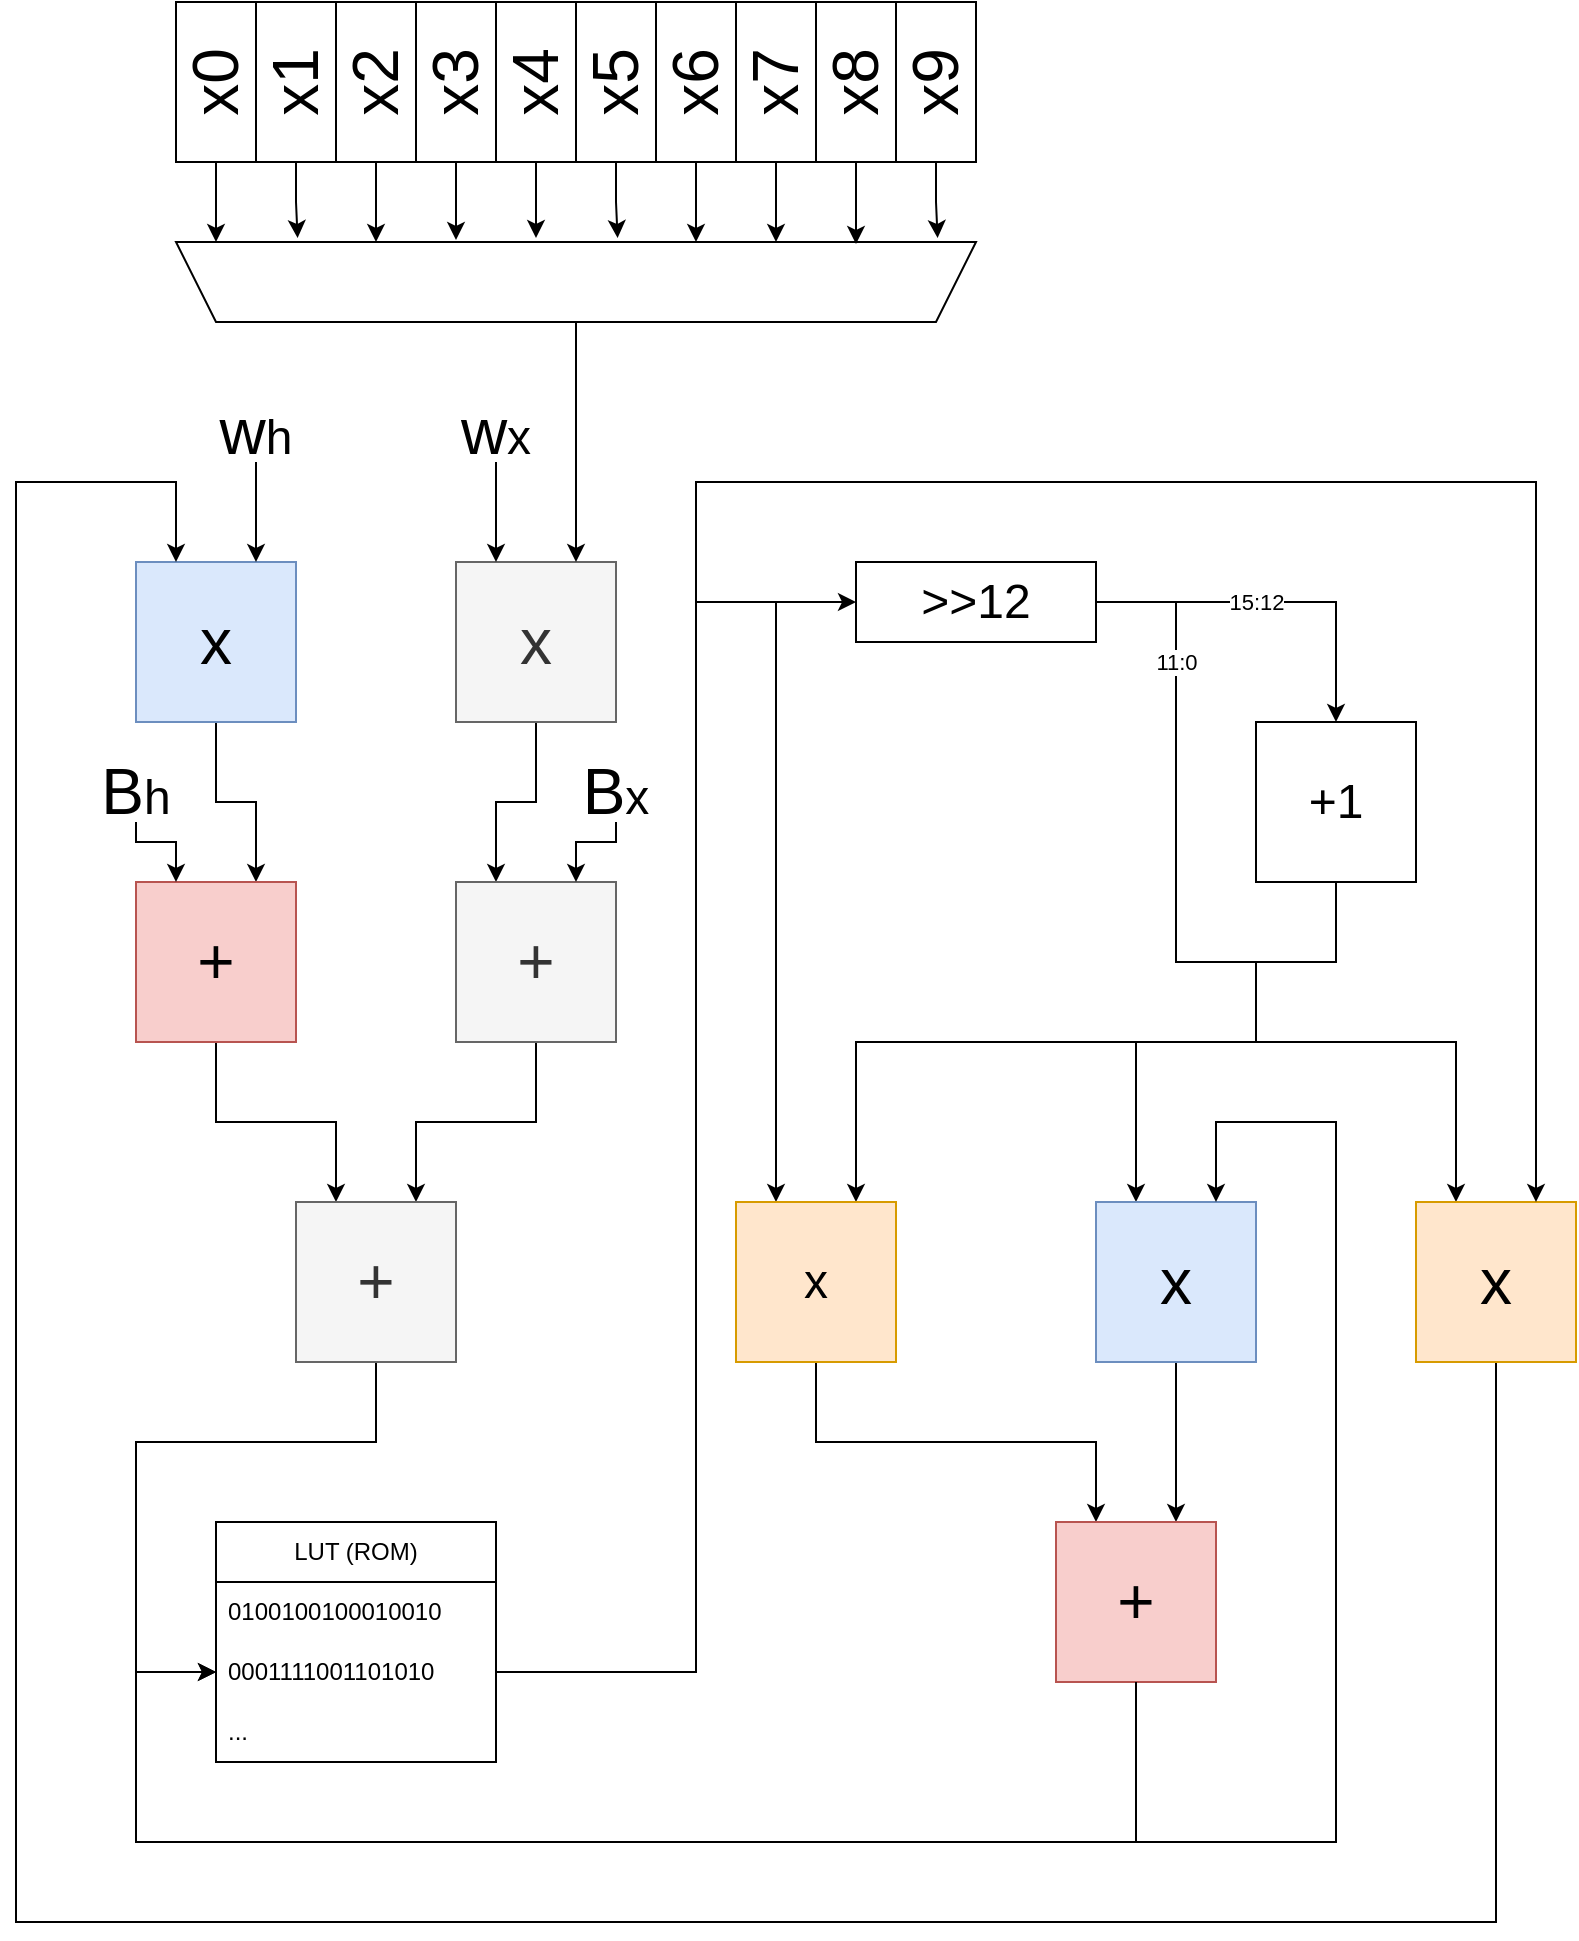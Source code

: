 <mxfile version="24.4.0" type="github">
  <diagram name="Pagina-1" id="fvYqxe4pIWD3eZ9eRgZS">
    <mxGraphModel dx="1235" dy="1793" grid="1" gridSize="10" guides="1" tooltips="1" connect="1" arrows="1" fold="1" page="1" pageScale="1" pageWidth="827" pageHeight="1169" math="0" shadow="0">
      <root>
        <mxCell id="0" />
        <mxCell id="1" parent="0" />
        <mxCell id="ENTtIncBovZt0sLsYfHK-17" style="edgeStyle=orthogonalEdgeStyle;rounded=0;orthogonalLoop=1;jettySize=auto;html=1;entryX=0.75;entryY=0;entryDx=0;entryDy=0;fontSize=32;" parent="1" source="ENTtIncBovZt0sLsYfHK-1" target="ENTtIncBovZt0sLsYfHK-13" edge="1">
          <mxGeometry relative="1" as="geometry">
            <Array as="points">
              <mxPoint x="120" y="-760" />
              <mxPoint x="140" y="-760" />
            </Array>
          </mxGeometry>
        </mxCell>
        <mxCell id="ENTtIncBovZt0sLsYfHK-1" value="x" style="whiteSpace=wrap;html=1;aspect=fixed;fontSize=32;fillColor=#dae8fc;strokeColor=#6c8ebf;" parent="1" vertex="1">
          <mxGeometry x="80" y="-880" width="80" height="80" as="geometry" />
        </mxCell>
        <mxCell id="ENTtIncBovZt0sLsYfHK-18" style="edgeStyle=orthogonalEdgeStyle;rounded=0;orthogonalLoop=1;jettySize=auto;html=1;entryX=0.25;entryY=0;entryDx=0;entryDy=0;fontSize=32;" parent="1" source="ENTtIncBovZt0sLsYfHK-2" target="ENTtIncBovZt0sLsYfHK-14" edge="1">
          <mxGeometry relative="1" as="geometry">
            <Array as="points">
              <mxPoint x="280" y="-760" />
              <mxPoint x="260" y="-760" />
            </Array>
          </mxGeometry>
        </mxCell>
        <mxCell id="ENTtIncBovZt0sLsYfHK-2" value="x" style="whiteSpace=wrap;html=1;aspect=fixed;fontSize=32;fillColor=#f5f5f5;strokeColor=#666666;fontColor=#333333;" parent="1" vertex="1">
          <mxGeometry x="240" y="-880" width="80" height="80" as="geometry" />
        </mxCell>
        <mxCell id="ENTtIncBovZt0sLsYfHK-19" style="edgeStyle=orthogonalEdgeStyle;rounded=0;orthogonalLoop=1;jettySize=auto;html=1;entryX=0.25;entryY=0;entryDx=0;entryDy=0;fontSize=32;" parent="1" source="ENTtIncBovZt0sLsYfHK-13" target="ENTtIncBovZt0sLsYfHK-15" edge="1">
          <mxGeometry relative="1" as="geometry" />
        </mxCell>
        <mxCell id="ENTtIncBovZt0sLsYfHK-13" value="+" style="whiteSpace=wrap;html=1;aspect=fixed;fontSize=32;fillColor=#f8cecc;strokeColor=#b85450;" parent="1" vertex="1">
          <mxGeometry x="80.0" y="-720" width="80" height="80" as="geometry" />
        </mxCell>
        <mxCell id="ENTtIncBovZt0sLsYfHK-20" style="edgeStyle=orthogonalEdgeStyle;rounded=0;orthogonalLoop=1;jettySize=auto;html=1;entryX=0.75;entryY=0;entryDx=0;entryDy=0;fontSize=32;" parent="1" source="ENTtIncBovZt0sLsYfHK-14" target="ENTtIncBovZt0sLsYfHK-15" edge="1">
          <mxGeometry relative="1" as="geometry" />
        </mxCell>
        <mxCell id="ENTtIncBovZt0sLsYfHK-14" value="+" style="whiteSpace=wrap;html=1;aspect=fixed;fontSize=32;fillColor=#f5f5f5;fontColor=#333333;strokeColor=#666666;" parent="1" vertex="1">
          <mxGeometry x="240" y="-720" width="80" height="80" as="geometry" />
        </mxCell>
        <mxCell id="ENTtIncBovZt0sLsYfHK-21" style="edgeStyle=orthogonalEdgeStyle;rounded=0;orthogonalLoop=1;jettySize=auto;html=1;fontSize=32;entryX=0;entryY=0.5;entryDx=0;entryDy=0;" parent="1" source="ENTtIncBovZt0sLsYfHK-15" target="y4WPc9SckY7Fzcuq6cTp-13" edge="1">
          <mxGeometry relative="1" as="geometry">
            <mxPoint x="110" y="-320" as="targetPoint" />
            <Array as="points">
              <mxPoint x="200" y="-440" />
              <mxPoint x="80" y="-440" />
              <mxPoint x="80" y="-325" />
            </Array>
          </mxGeometry>
        </mxCell>
        <mxCell id="ENTtIncBovZt0sLsYfHK-15" value="+" style="whiteSpace=wrap;html=1;aspect=fixed;fontSize=32;fillColor=#f5f5f5;fontColor=#333333;strokeColor=#666666;" parent="1" vertex="1">
          <mxGeometry x="160" y="-560" width="80" height="80" as="geometry" />
        </mxCell>
        <mxCell id="SjGZ7XnzuUCKEzDJ_2xf-27" style="edgeStyle=orthogonalEdgeStyle;rounded=0;orthogonalLoop=1;jettySize=auto;html=1;entryX=0.75;entryY=0;entryDx=0;entryDy=0;exitX=0.5;exitY=0;exitDx=0;exitDy=0;" parent="1" source="SjGZ7XnzuUCKEzDJ_2xf-13" target="ENTtIncBovZt0sLsYfHK-2" edge="1">
          <mxGeometry relative="1" as="geometry">
            <mxPoint x="320.0" y="-960" as="sourcePoint" />
            <Array as="points">
              <mxPoint x="300" y="-1000" />
            </Array>
          </mxGeometry>
        </mxCell>
        <mxCell id="SjGZ7XnzuUCKEzDJ_2xf-30" value="" style="edgeStyle=orthogonalEdgeStyle;rounded=0;orthogonalLoop=1;jettySize=auto;html=1;entryX=0.25;entryY=0;entryDx=0;entryDy=0;" parent="1" source="SjGZ7XnzuUCKEzDJ_2xf-29" target="ENTtIncBovZt0sLsYfHK-2" edge="1">
          <mxGeometry relative="1" as="geometry">
            <Array as="points">
              <mxPoint x="260" y="-900" />
              <mxPoint x="260" y="-900" />
            </Array>
          </mxGeometry>
        </mxCell>
        <mxCell id="SjGZ7XnzuUCKEzDJ_2xf-29" value="w&lt;font style=&quot;font-size: 24px;&quot;&gt;x&lt;/font&gt;" style="text;html=1;align=center;verticalAlign=middle;whiteSpace=wrap;rounded=0;fontSize=32;" parent="1" vertex="1">
          <mxGeometry x="230" y="-960" width="60" height="30" as="geometry" />
        </mxCell>
        <mxCell id="SjGZ7XnzuUCKEzDJ_2xf-31" value="" style="edgeStyle=orthogonalEdgeStyle;rounded=0;orthogonalLoop=1;jettySize=auto;html=1;entryX=0.75;entryY=0;entryDx=0;entryDy=0;" parent="1" source="SjGZ7XnzuUCKEzDJ_2xf-32" target="ENTtIncBovZt0sLsYfHK-1" edge="1">
          <mxGeometry relative="1" as="geometry">
            <mxPoint x="290" y="-860" as="targetPoint" />
            <Array as="points" />
            <mxPoint x="140" y="-925" as="sourcePoint" />
          </mxGeometry>
        </mxCell>
        <mxCell id="SjGZ7XnzuUCKEzDJ_2xf-32" value="w&lt;font style=&quot;font-size: 24px;&quot;&gt;h&lt;/font&gt;" style="text;html=1;align=center;verticalAlign=middle;whiteSpace=wrap;rounded=0;fontSize=32;" parent="1" vertex="1">
          <mxGeometry x="110" y="-960" width="60" height="30" as="geometry" />
        </mxCell>
        <mxCell id="SjGZ7XnzuUCKEzDJ_2xf-34" value="" style="edgeStyle=orthogonalEdgeStyle;rounded=0;orthogonalLoop=1;jettySize=auto;html=1;exitX=0.5;exitY=1;exitDx=0;exitDy=0;" parent="1" source="SjGZ7XnzuUCKEzDJ_2xf-35" edge="1">
          <mxGeometry relative="1" as="geometry">
            <mxPoint x="300" y="-720" as="targetPoint" />
            <Array as="points">
              <mxPoint x="320" y="-740" />
              <mxPoint x="300" y="-740" />
            </Array>
            <mxPoint x="300.003" y="-750" as="sourcePoint" />
          </mxGeometry>
        </mxCell>
        <mxCell id="SjGZ7XnzuUCKEzDJ_2xf-35" value="B&lt;font style=&quot;font-size: 24px;&quot;&gt;x&lt;/font&gt;" style="text;html=1;align=center;verticalAlign=middle;whiteSpace=wrap;rounded=0;fontSize=32;" parent="1" vertex="1">
          <mxGeometry x="290" y="-780" width="60" height="30" as="geometry" />
        </mxCell>
        <mxCell id="SjGZ7XnzuUCKEzDJ_2xf-36" value="" style="edgeStyle=orthogonalEdgeStyle;rounded=0;orthogonalLoop=1;jettySize=auto;html=1;exitX=0.5;exitY=1;exitDx=0;exitDy=0;" parent="1" source="SjGZ7XnzuUCKEzDJ_2xf-37" edge="1">
          <mxGeometry relative="1" as="geometry">
            <mxPoint x="100" y="-720" as="targetPoint" />
            <Array as="points">
              <mxPoint x="80" y="-740" />
              <mxPoint x="100" y="-740" />
            </Array>
          </mxGeometry>
        </mxCell>
        <mxCell id="SjGZ7XnzuUCKEzDJ_2xf-37" value="B&lt;font style=&quot;font-size: 24px;&quot;&gt;h&lt;/font&gt;" style="text;html=1;align=center;verticalAlign=middle;whiteSpace=wrap;rounded=0;fontSize=32;" parent="1" vertex="1">
          <mxGeometry x="50.0" y="-780" width="60" height="30" as="geometry" />
        </mxCell>
        <mxCell id="ilXzCgWpwGy2kfq2LTiU-7" style="edgeStyle=orthogonalEdgeStyle;rounded=0;orthogonalLoop=1;jettySize=auto;html=1;entryX=0.5;entryY=0;entryDx=0;entryDy=0;" parent="1" source="ilXzCgWpwGy2kfq2LTiU-2" target="ilXzCgWpwGy2kfq2LTiU-6" edge="1">
          <mxGeometry relative="1" as="geometry" />
        </mxCell>
        <mxCell id="ilXzCgWpwGy2kfq2LTiU-11" value="15:12" style="edgeLabel;html=1;align=center;verticalAlign=middle;resizable=0;points=[];" parent="ilXzCgWpwGy2kfq2LTiU-7" vertex="1" connectable="0">
          <mxGeometry x="-0.111" y="-2" relative="1" as="geometry">
            <mxPoint y="-2" as="offset" />
          </mxGeometry>
        </mxCell>
        <mxCell id="ilXzCgWpwGy2kfq2LTiU-8" style="edgeStyle=orthogonalEdgeStyle;rounded=0;orthogonalLoop=1;jettySize=auto;html=1;endArrow=none;endFill=0;" parent="1" source="ilXzCgWpwGy2kfq2LTiU-2" edge="1">
          <mxGeometry relative="1" as="geometry">
            <mxPoint x="640" y="-680" as="targetPoint" />
            <Array as="points">
              <mxPoint x="600" y="-860" />
              <mxPoint x="600" y="-680" />
              <mxPoint x="630" y="-680" />
            </Array>
          </mxGeometry>
        </mxCell>
        <mxCell id="ilXzCgWpwGy2kfq2LTiU-12" value="&lt;div&gt;11:0&lt;/div&gt;" style="edgeLabel;html=1;align=center;verticalAlign=middle;resizable=0;points=[];" parent="ilXzCgWpwGy2kfq2LTiU-8" vertex="1" connectable="0">
          <mxGeometry x="0.032" y="1" relative="1" as="geometry">
            <mxPoint x="-1" y="-64" as="offset" />
          </mxGeometry>
        </mxCell>
        <mxCell id="ilXzCgWpwGy2kfq2LTiU-2" value="&lt;font style=&quot;font-size: 24px;&quot;&gt;&amp;gt;&amp;gt;12&lt;/font&gt;" style="rounded=0;whiteSpace=wrap;html=1;" parent="1" vertex="1">
          <mxGeometry x="440" y="-880" width="120" height="40" as="geometry" />
        </mxCell>
        <mxCell id="ilXzCgWpwGy2kfq2LTiU-3" style="edgeStyle=orthogonalEdgeStyle;rounded=0;orthogonalLoop=1;jettySize=auto;html=1;entryX=0;entryY=0.5;entryDx=0;entryDy=0;exitX=1;exitY=0.5;exitDx=0;exitDy=0;" parent="1" source="y4WPc9SckY7Fzcuq6cTp-13" target="ilXzCgWpwGy2kfq2LTiU-2" edge="1">
          <mxGeometry relative="1" as="geometry">
            <Array as="points">
              <mxPoint x="360" y="-325" />
              <mxPoint x="360" y="-860" />
            </Array>
            <mxPoint x="430.0" y="-360.394" as="sourcePoint" />
          </mxGeometry>
        </mxCell>
        <mxCell id="y4WPc9SckY7Fzcuq6cTp-17" style="edgeStyle=orthogonalEdgeStyle;rounded=0;orthogonalLoop=1;jettySize=auto;html=1;entryX=0.25;entryY=0;entryDx=0;entryDy=0;" edge="1" parent="1" source="ilXzCgWpwGy2kfq2LTiU-6" target="ilXzCgWpwGy2kfq2LTiU-161">
          <mxGeometry relative="1" as="geometry">
            <mxPoint x="640" y="-560" as="targetPoint" />
            <Array as="points">
              <mxPoint x="680" y="-680" />
              <mxPoint x="640" y="-680" />
              <mxPoint x="640" y="-640" />
              <mxPoint x="580" y="-640" />
            </Array>
          </mxGeometry>
        </mxCell>
        <mxCell id="ilXzCgWpwGy2kfq2LTiU-6" value="&lt;font style=&quot;font-size: 24px;&quot;&gt;+1&lt;/font&gt;" style="whiteSpace=wrap;html=1;aspect=fixed;" parent="1" vertex="1">
          <mxGeometry x="640" y="-800" width="80" height="80" as="geometry" />
        </mxCell>
        <mxCell id="ilXzCgWpwGy2kfq2LTiU-13" value="" style="group;rotation=-90;" parent="1" vertex="1" connectable="0">
          <mxGeometry x="220" y="-1280" width="160" height="400" as="geometry" />
        </mxCell>
        <mxCell id="SjGZ7XnzuUCKEzDJ_2xf-1" value="x4" style="rounded=0;whiteSpace=wrap;html=1;fontSize=32;rotation=-90;" parent="ilXzCgWpwGy2kfq2LTiU-13" vertex="1">
          <mxGeometry x="20" y="140" width="80" height="40" as="geometry" />
        </mxCell>
        <mxCell id="SjGZ7XnzuUCKEzDJ_2xf-2" value="x5" style="rounded=0;whiteSpace=wrap;html=1;fontSize=32;rotation=-90;" parent="ilXzCgWpwGy2kfq2LTiU-13" vertex="1">
          <mxGeometry x="60" y="140" width="80" height="40" as="geometry" />
        </mxCell>
        <mxCell id="SjGZ7XnzuUCKEzDJ_2xf-4" value="x6" style="rounded=0;whiteSpace=wrap;html=1;fontSize=32;rotation=-90;" parent="ilXzCgWpwGy2kfq2LTiU-13" vertex="1">
          <mxGeometry x="100" y="140" width="80" height="40" as="geometry" />
        </mxCell>
        <mxCell id="SjGZ7XnzuUCKEzDJ_2xf-5" value="x7" style="rounded=0;whiteSpace=wrap;html=1;fontSize=32;rotation=-90;" parent="ilXzCgWpwGy2kfq2LTiU-13" vertex="1">
          <mxGeometry x="140" y="140" width="80" height="40" as="geometry" />
        </mxCell>
        <mxCell id="SjGZ7XnzuUCKEzDJ_2xf-6" value="x9" style="rounded=0;whiteSpace=wrap;html=1;fontSize=32;rotation=-90;" parent="ilXzCgWpwGy2kfq2LTiU-13" vertex="1">
          <mxGeometry x="220" y="140" width="80" height="40" as="geometry" />
        </mxCell>
        <mxCell id="SjGZ7XnzuUCKEzDJ_2xf-8" value="x8" style="rounded=0;whiteSpace=wrap;html=1;fontSize=32;rotation=-90;" parent="ilXzCgWpwGy2kfq2LTiU-13" vertex="1">
          <mxGeometry x="180" y="140" width="80" height="40" as="geometry" />
        </mxCell>
        <mxCell id="SjGZ7XnzuUCKEzDJ_2xf-9" value="x0" style="rounded=0;whiteSpace=wrap;html=1;fontSize=32;rotation=-90;" parent="ilXzCgWpwGy2kfq2LTiU-13" vertex="1">
          <mxGeometry x="-140" y="140" width="80" height="40" as="geometry" />
        </mxCell>
        <mxCell id="SjGZ7XnzuUCKEzDJ_2xf-10" value="x1" style="rounded=0;whiteSpace=wrap;html=1;fontSize=32;rotation=-90;" parent="ilXzCgWpwGy2kfq2LTiU-13" vertex="1">
          <mxGeometry x="-100" y="140" width="80" height="40" as="geometry" />
        </mxCell>
        <mxCell id="SjGZ7XnzuUCKEzDJ_2xf-24" style="edgeStyle=orthogonalEdgeStyle;rounded=0;orthogonalLoop=1;jettySize=auto;html=1;entryX=0.75;entryY=1;entryDx=0;entryDy=0;" parent="ilXzCgWpwGy2kfq2LTiU-13" source="SjGZ7XnzuUCKEzDJ_2xf-11" target="SjGZ7XnzuUCKEzDJ_2xf-13" edge="1">
          <mxGeometry relative="1" as="geometry" />
        </mxCell>
        <mxCell id="SjGZ7XnzuUCKEzDJ_2xf-11" value="x2" style="rounded=0;whiteSpace=wrap;html=1;fontSize=32;rotation=-90;" parent="ilXzCgWpwGy2kfq2LTiU-13" vertex="1">
          <mxGeometry x="-60" y="140" width="80" height="40" as="geometry" />
        </mxCell>
        <mxCell id="SjGZ7XnzuUCKEzDJ_2xf-12" value="x3" style="rounded=0;whiteSpace=wrap;html=1;fontSize=32;rotation=-90;" parent="ilXzCgWpwGy2kfq2LTiU-13" vertex="1">
          <mxGeometry x="-20" y="140" width="80" height="40" as="geometry" />
        </mxCell>
        <mxCell id="SjGZ7XnzuUCKEzDJ_2xf-13" value="" style="shape=trapezoid;perimeter=trapezoidPerimeter;whiteSpace=wrap;html=1;fixedSize=1;rotation=-180;" parent="ilXzCgWpwGy2kfq2LTiU-13" vertex="1">
          <mxGeometry x="-120" y="240" width="400" height="40" as="geometry" />
        </mxCell>
        <mxCell id="SjGZ7XnzuUCKEzDJ_2xf-16" style="edgeStyle=orthogonalEdgeStyle;rounded=0;orthogonalLoop=1;jettySize=auto;html=1;entryX=0.048;entryY=1.05;entryDx=0;entryDy=0;entryPerimeter=0;" parent="ilXzCgWpwGy2kfq2LTiU-13" source="SjGZ7XnzuUCKEzDJ_2xf-6" target="SjGZ7XnzuUCKEzDJ_2xf-13" edge="1">
          <mxGeometry relative="1" as="geometry" />
        </mxCell>
        <mxCell id="SjGZ7XnzuUCKEzDJ_2xf-17" style="edgeStyle=orthogonalEdgeStyle;rounded=0;orthogonalLoop=1;jettySize=auto;html=1;" parent="ilXzCgWpwGy2kfq2LTiU-13" source="SjGZ7XnzuUCKEzDJ_2xf-8" edge="1">
          <mxGeometry relative="1" as="geometry">
            <mxPoint x="220" y="241" as="targetPoint" />
          </mxGeometry>
        </mxCell>
        <mxCell id="SjGZ7XnzuUCKEzDJ_2xf-18" style="edgeStyle=orthogonalEdgeStyle;rounded=0;orthogonalLoop=1;jettySize=auto;html=1;entryX=0.25;entryY=1;entryDx=0;entryDy=0;" parent="ilXzCgWpwGy2kfq2LTiU-13" source="SjGZ7XnzuUCKEzDJ_2xf-5" target="SjGZ7XnzuUCKEzDJ_2xf-13" edge="1">
          <mxGeometry relative="1" as="geometry" />
        </mxCell>
        <mxCell id="SjGZ7XnzuUCKEzDJ_2xf-20" style="edgeStyle=orthogonalEdgeStyle;rounded=0;orthogonalLoop=1;jettySize=auto;html=1;entryX=0.35;entryY=1;entryDx=0;entryDy=0;entryPerimeter=0;" parent="ilXzCgWpwGy2kfq2LTiU-13" source="SjGZ7XnzuUCKEzDJ_2xf-4" target="SjGZ7XnzuUCKEzDJ_2xf-13" edge="1">
          <mxGeometry relative="1" as="geometry" />
        </mxCell>
        <mxCell id="SjGZ7XnzuUCKEzDJ_2xf-21" style="edgeStyle=orthogonalEdgeStyle;rounded=0;orthogonalLoop=1;jettySize=auto;html=1;entryX=0.448;entryY=1.05;entryDx=0;entryDy=0;entryPerimeter=0;" parent="ilXzCgWpwGy2kfq2LTiU-13" source="SjGZ7XnzuUCKEzDJ_2xf-2" target="SjGZ7XnzuUCKEzDJ_2xf-13" edge="1">
          <mxGeometry relative="1" as="geometry" />
        </mxCell>
        <mxCell id="SjGZ7XnzuUCKEzDJ_2xf-22" style="edgeStyle=orthogonalEdgeStyle;rounded=0;orthogonalLoop=1;jettySize=auto;html=1;entryX=0.55;entryY=1.05;entryDx=0;entryDy=0;entryPerimeter=0;" parent="ilXzCgWpwGy2kfq2LTiU-13" source="SjGZ7XnzuUCKEzDJ_2xf-1" target="SjGZ7XnzuUCKEzDJ_2xf-13" edge="1">
          <mxGeometry relative="1" as="geometry" />
        </mxCell>
        <mxCell id="SjGZ7XnzuUCKEzDJ_2xf-23" style="edgeStyle=orthogonalEdgeStyle;rounded=0;orthogonalLoop=1;jettySize=auto;html=1;entryX=0.65;entryY=1.025;entryDx=0;entryDy=0;entryPerimeter=0;" parent="ilXzCgWpwGy2kfq2LTiU-13" source="SjGZ7XnzuUCKEzDJ_2xf-12" target="SjGZ7XnzuUCKEzDJ_2xf-13" edge="1">
          <mxGeometry relative="1" as="geometry" />
        </mxCell>
        <mxCell id="SjGZ7XnzuUCKEzDJ_2xf-25" style="edgeStyle=orthogonalEdgeStyle;rounded=0;orthogonalLoop=1;jettySize=auto;html=1;entryX=0.848;entryY=1.05;entryDx=0;entryDy=0;entryPerimeter=0;" parent="ilXzCgWpwGy2kfq2LTiU-13" source="SjGZ7XnzuUCKEzDJ_2xf-10" target="SjGZ7XnzuUCKEzDJ_2xf-13" edge="1">
          <mxGeometry relative="1" as="geometry" />
        </mxCell>
        <mxCell id="SjGZ7XnzuUCKEzDJ_2xf-26" style="edgeStyle=orthogonalEdgeStyle;rounded=0;orthogonalLoop=1;jettySize=auto;html=1;entryX=0.95;entryY=1;entryDx=0;entryDy=0;entryPerimeter=0;" parent="ilXzCgWpwGy2kfq2LTiU-13" source="SjGZ7XnzuUCKEzDJ_2xf-9" target="SjGZ7XnzuUCKEzDJ_2xf-13" edge="1">
          <mxGeometry relative="1" as="geometry" />
        </mxCell>
        <mxCell id="ilXzCgWpwGy2kfq2LTiU-178" style="edgeStyle=orthogonalEdgeStyle;rounded=0;orthogonalLoop=1;jettySize=auto;html=1;entryX=0.25;entryY=0;entryDx=0;entryDy=0;" parent="1" target="ilXzCgWpwGy2kfq2LTiU-177" edge="1">
          <mxGeometry relative="1" as="geometry">
            <Array as="points">
              <mxPoint x="740" y="-640" />
            </Array>
            <mxPoint x="680" y="-640" as="sourcePoint" />
          </mxGeometry>
        </mxCell>
        <mxCell id="ilXzCgWpwGy2kfq2LTiU-153" value="" style="endArrow=classic;html=1;rounded=0;entryX=0.25;entryY=0;entryDx=0;entryDy=0;" parent="1" target="ilXzCgWpwGy2kfq2LTiU-157" edge="1">
          <mxGeometry width="50" height="50" relative="1" as="geometry">
            <mxPoint x="400" y="-860" as="sourcePoint" />
            <mxPoint x="440" y="-600" as="targetPoint" />
            <Array as="points" />
          </mxGeometry>
        </mxCell>
        <mxCell id="ilXzCgWpwGy2kfq2LTiU-154" value="" style="endArrow=classic;html=1;rounded=0;entryX=0.75;entryY=0;entryDx=0;entryDy=0;" parent="1" target="ilXzCgWpwGy2kfq2LTiU-157" edge="1">
          <mxGeometry width="50" height="50" relative="1" as="geometry">
            <mxPoint x="680" y="-640" as="sourcePoint" />
            <mxPoint x="560" y="-600" as="targetPoint" />
            <Array as="points">
              <mxPoint x="560" y="-640" />
              <mxPoint x="440" y="-640" />
            </Array>
          </mxGeometry>
        </mxCell>
        <mxCell id="ilXzCgWpwGy2kfq2LTiU-172" style="edgeStyle=orthogonalEdgeStyle;rounded=0;orthogonalLoop=1;jettySize=auto;html=1;entryX=0.25;entryY=0;entryDx=0;entryDy=0;" parent="1" source="ilXzCgWpwGy2kfq2LTiU-157" target="ilXzCgWpwGy2kfq2LTiU-162" edge="1">
          <mxGeometry relative="1" as="geometry">
            <Array as="points">
              <mxPoint x="420" y="-440" />
              <mxPoint x="560" y="-440" />
            </Array>
            <mxPoint x="660" y="-160.0" as="targetPoint" />
          </mxGeometry>
        </mxCell>
        <mxCell id="ilXzCgWpwGy2kfq2LTiU-157" value="&lt;font style=&quot;font-size: 24px;&quot;&gt;x&lt;/font&gt;" style="whiteSpace=wrap;html=1;aspect=fixed;fillColor=#ffe6cc;strokeColor=#d79b00;" parent="1" vertex="1">
          <mxGeometry x="380" y="-560" width="80" height="80" as="geometry" />
        </mxCell>
        <mxCell id="ilXzCgWpwGy2kfq2LTiU-160" style="edgeStyle=orthogonalEdgeStyle;rounded=0;orthogonalLoop=1;jettySize=auto;html=1;entryX=0.75;entryY=0;entryDx=0;entryDy=0;fontSize=32;" parent="1" source="ilXzCgWpwGy2kfq2LTiU-161" target="ilXzCgWpwGy2kfq2LTiU-162" edge="1">
          <mxGeometry relative="1" as="geometry">
            <mxPoint x="760" y="-400.0" as="targetPoint" />
          </mxGeometry>
        </mxCell>
        <mxCell id="ilXzCgWpwGy2kfq2LTiU-161" value="x" style="whiteSpace=wrap;html=1;aspect=fixed;fontSize=32;fillColor=#dae8fc;strokeColor=#6c8ebf;" parent="1" vertex="1">
          <mxGeometry x="560" y="-560" width="80" height="80" as="geometry" />
        </mxCell>
        <mxCell id="ilXzCgWpwGy2kfq2LTiU-174" style="edgeStyle=orthogonalEdgeStyle;rounded=0;orthogonalLoop=1;jettySize=auto;html=1;entryX=0.75;entryY=0;entryDx=0;entryDy=0;" parent="1" source="ilXzCgWpwGy2kfq2LTiU-162" target="ilXzCgWpwGy2kfq2LTiU-161" edge="1">
          <mxGeometry relative="1" as="geometry">
            <Array as="points">
              <mxPoint x="580" y="-240" />
              <mxPoint x="680" y="-240" />
              <mxPoint x="680" y="-600" />
              <mxPoint x="620" y="-600" />
            </Array>
            <mxPoint x="640" y="-400" as="targetPoint" />
          </mxGeometry>
        </mxCell>
        <mxCell id="ilXzCgWpwGy2kfq2LTiU-162" value="+" style="whiteSpace=wrap;html=1;aspect=fixed;fontSize=32;fillColor=#f8cecc;strokeColor=#b85450;" parent="1" vertex="1">
          <mxGeometry x="540" y="-400" width="80" height="80" as="geometry" />
        </mxCell>
        <mxCell id="ilXzCgWpwGy2kfq2LTiU-176" style="edgeStyle=orthogonalEdgeStyle;rounded=0;orthogonalLoop=1;jettySize=auto;html=1;exitX=0.5;exitY=1;exitDx=0;exitDy=0;entryX=0;entryY=0.5;entryDx=0;entryDy=0;" parent="1" source="ilXzCgWpwGy2kfq2LTiU-162" target="y4WPc9SckY7Fzcuq6cTp-13" edge="1">
          <mxGeometry relative="1" as="geometry">
            <Array as="points">
              <mxPoint x="580" y="-240" />
              <mxPoint x="80" y="-240" />
              <mxPoint x="80" y="-325" />
            </Array>
            <mxPoint x="260" y="-160" as="targetPoint" />
          </mxGeometry>
        </mxCell>
        <mxCell id="ilXzCgWpwGy2kfq2LTiU-180" style="edgeStyle=orthogonalEdgeStyle;rounded=0;orthogonalLoop=1;jettySize=auto;html=1;entryX=0.25;entryY=0;entryDx=0;entryDy=0;exitX=0.5;exitY=1;exitDx=0;exitDy=0;" parent="1" source="ilXzCgWpwGy2kfq2LTiU-177" target="ENTtIncBovZt0sLsYfHK-1" edge="1">
          <mxGeometry relative="1" as="geometry">
            <mxPoint x="80" y="-1000" as="targetPoint" />
            <Array as="points">
              <mxPoint x="760" y="-200" />
              <mxPoint x="20" y="-200" />
              <mxPoint x="20" y="-920" />
              <mxPoint x="100" y="-920" />
            </Array>
          </mxGeometry>
        </mxCell>
        <mxCell id="ilXzCgWpwGy2kfq2LTiU-177" value="x" style="whiteSpace=wrap;html=1;aspect=fixed;fontSize=32;fillColor=#ffe6cc;strokeColor=#d79b00;" parent="1" vertex="1">
          <mxGeometry x="720.0" y="-560" width="80" height="80" as="geometry" />
        </mxCell>
        <mxCell id="ilXzCgWpwGy2kfq2LTiU-179" value="" style="endArrow=classic;html=1;rounded=0;entryX=0.75;entryY=0;entryDx=0;entryDy=0;" parent="1" target="ilXzCgWpwGy2kfq2LTiU-177" edge="1">
          <mxGeometry width="50" height="50" relative="1" as="geometry">
            <mxPoint x="360" y="-860" as="sourcePoint" />
            <mxPoint x="680" y="-780" as="targetPoint" />
            <Array as="points">
              <mxPoint x="360" y="-920" />
              <mxPoint x="780" y="-920" />
            </Array>
          </mxGeometry>
        </mxCell>
        <mxCell id="y4WPc9SckY7Fzcuq6cTp-11" value="LUT (ROM)" style="swimlane;fontStyle=0;childLayout=stackLayout;horizontal=1;startSize=30;horizontalStack=0;resizeParent=1;resizeParentMax=0;resizeLast=0;collapsible=1;marginBottom=0;whiteSpace=wrap;html=1;" vertex="1" parent="1">
          <mxGeometry x="120" y="-400" width="140" height="120" as="geometry" />
        </mxCell>
        <mxCell id="y4WPc9SckY7Fzcuq6cTp-12" value="0100100100010010" style="text;strokeColor=none;fillColor=none;align=left;verticalAlign=middle;spacingLeft=4;spacingRight=4;overflow=hidden;points=[[0,0.5],[1,0.5]];portConstraint=eastwest;rotatable=0;whiteSpace=wrap;html=1;" vertex="1" parent="y4WPc9SckY7Fzcuq6cTp-11">
          <mxGeometry y="30" width="140" height="30" as="geometry" />
        </mxCell>
        <mxCell id="y4WPc9SckY7Fzcuq6cTp-13" value="&lt;div&gt;0001111001101010&lt;/div&gt;" style="text;strokeColor=none;fillColor=none;align=left;verticalAlign=middle;spacingLeft=4;spacingRight=4;overflow=hidden;points=[[0,0.5],[1,0.5]];portConstraint=eastwest;rotatable=0;whiteSpace=wrap;html=1;" vertex="1" parent="y4WPc9SckY7Fzcuq6cTp-11">
          <mxGeometry y="60" width="140" height="30" as="geometry" />
        </mxCell>
        <mxCell id="y4WPc9SckY7Fzcuq6cTp-14" value="..." style="text;strokeColor=none;fillColor=none;align=left;verticalAlign=middle;spacingLeft=4;spacingRight=4;overflow=hidden;points=[[0,0.5],[1,0.5]];portConstraint=eastwest;rotatable=0;whiteSpace=wrap;html=1;" vertex="1" parent="y4WPc9SckY7Fzcuq6cTp-11">
          <mxGeometry y="90" width="140" height="30" as="geometry" />
        </mxCell>
      </root>
    </mxGraphModel>
  </diagram>
</mxfile>
